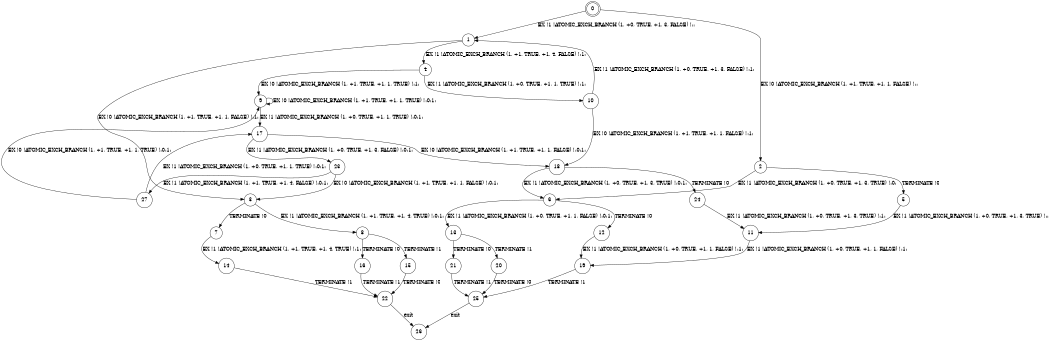 digraph BCG {
size = "7, 10.5";
center = TRUE;
node [shape = circle];
0 [peripheries = 2];
0 -> 1 [label = "EX !1 !ATOMIC_EXCH_BRANCH (1, +0, TRUE, +1, 3, FALSE) !::"];
0 -> 2 [label = "EX !0 !ATOMIC_EXCH_BRANCH (1, +1, TRUE, +1, 1, FALSE) !::"];
1 -> 3 [label = "EX !0 !ATOMIC_EXCH_BRANCH (1, +1, TRUE, +1, 1, FALSE) !:1:"];
1 -> 4 [label = "EX !1 !ATOMIC_EXCH_BRANCH (1, +1, TRUE, +1, 4, FALSE) !:1:"];
2 -> 5 [label = "TERMINATE !0"];
2 -> 6 [label = "EX !1 !ATOMIC_EXCH_BRANCH (1, +0, TRUE, +1, 3, TRUE) !:0:"];
3 -> 7 [label = "TERMINATE !0"];
3 -> 8 [label = "EX !1 !ATOMIC_EXCH_BRANCH (1, +1, TRUE, +1, 4, TRUE) !:0:1:"];
4 -> 9 [label = "EX !0 !ATOMIC_EXCH_BRANCH (1, +1, TRUE, +1, 1, TRUE) !:1:"];
4 -> 10 [label = "EX !1 !ATOMIC_EXCH_BRANCH (1, +0, TRUE, +1, 1, TRUE) !:1:"];
5 -> 11 [label = "EX !1 !ATOMIC_EXCH_BRANCH (1, +0, TRUE, +1, 3, TRUE) !::"];
6 -> 12 [label = "TERMINATE !0"];
6 -> 13 [label = "EX !1 !ATOMIC_EXCH_BRANCH (1, +0, TRUE, +1, 1, FALSE) !:0:1:"];
7 -> 14 [label = "EX !1 !ATOMIC_EXCH_BRANCH (1, +1, TRUE, +1, 4, TRUE) !:1:"];
8 -> 15 [label = "TERMINATE !1"];
8 -> 16 [label = "TERMINATE !0"];
9 -> 17 [label = "EX !1 !ATOMIC_EXCH_BRANCH (1, +0, TRUE, +1, 1, TRUE) !:0:1:"];
9 -> 9 [label = "EX !0 !ATOMIC_EXCH_BRANCH (1, +1, TRUE, +1, 1, TRUE) !:0:1:"];
10 -> 18 [label = "EX !0 !ATOMIC_EXCH_BRANCH (1, +1, TRUE, +1, 1, FALSE) !:1:"];
10 -> 1 [label = "EX !1 !ATOMIC_EXCH_BRANCH (1, +0, TRUE, +1, 3, FALSE) !:1:"];
11 -> 19 [label = "EX !1 !ATOMIC_EXCH_BRANCH (1, +0, TRUE, +1, 1, FALSE) !:1:"];
12 -> 19 [label = "EX !1 !ATOMIC_EXCH_BRANCH (1, +0, TRUE, +1, 1, FALSE) !:1:"];
13 -> 20 [label = "TERMINATE !1"];
13 -> 21 [label = "TERMINATE !0"];
14 -> 22 [label = "TERMINATE !1"];
15 -> 22 [label = "TERMINATE !0"];
16 -> 22 [label = "TERMINATE !1"];
17 -> 23 [label = "EX !1 !ATOMIC_EXCH_BRANCH (1, +0, TRUE, +1, 3, FALSE) !:0:1:"];
17 -> 18 [label = "EX !0 !ATOMIC_EXCH_BRANCH (1, +1, TRUE, +1, 1, FALSE) !:0:1:"];
18 -> 24 [label = "TERMINATE !0"];
18 -> 6 [label = "EX !1 !ATOMIC_EXCH_BRANCH (1, +0, TRUE, +1, 3, TRUE) !:0:1:"];
19 -> 25 [label = "TERMINATE !1"];
20 -> 25 [label = "TERMINATE !0"];
21 -> 25 [label = "TERMINATE !1"];
22 -> 26 [label = "exit"];
23 -> 27 [label = "EX !1 !ATOMIC_EXCH_BRANCH (1, +1, TRUE, +1, 4, FALSE) !:0:1:"];
23 -> 3 [label = "EX !0 !ATOMIC_EXCH_BRANCH (1, +1, TRUE, +1, 1, FALSE) !:0:1:"];
24 -> 11 [label = "EX !1 !ATOMIC_EXCH_BRANCH (1, +0, TRUE, +1, 3, TRUE) !:1:"];
25 -> 26 [label = "exit"];
27 -> 17 [label = "EX !1 !ATOMIC_EXCH_BRANCH (1, +0, TRUE, +1, 1, TRUE) !:0:1:"];
27 -> 9 [label = "EX !0 !ATOMIC_EXCH_BRANCH (1, +1, TRUE, +1, 1, TRUE) !:0:1:"];
}
